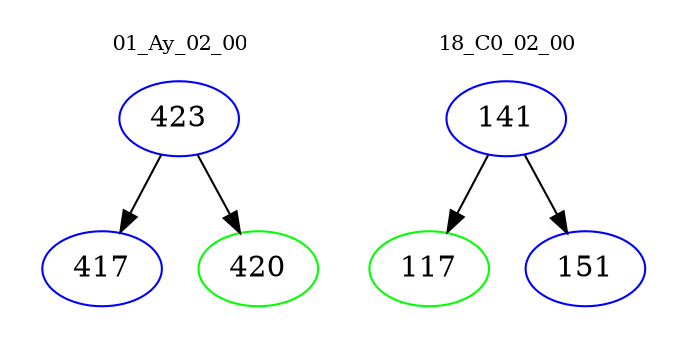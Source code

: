 digraph{
subgraph cluster_0 {
color = white
label = "01_Ay_02_00";
fontsize=10;
T0_423 [label="423", color="blue"]
T0_423 -> T0_417 [color="black"]
T0_417 [label="417", color="blue"]
T0_423 -> T0_420 [color="black"]
T0_420 [label="420", color="green"]
}
subgraph cluster_1 {
color = white
label = "18_C0_02_00";
fontsize=10;
T1_141 [label="141", color="blue"]
T1_141 -> T1_117 [color="black"]
T1_117 [label="117", color="green"]
T1_141 -> T1_151 [color="black"]
T1_151 [label="151", color="blue"]
}
}
